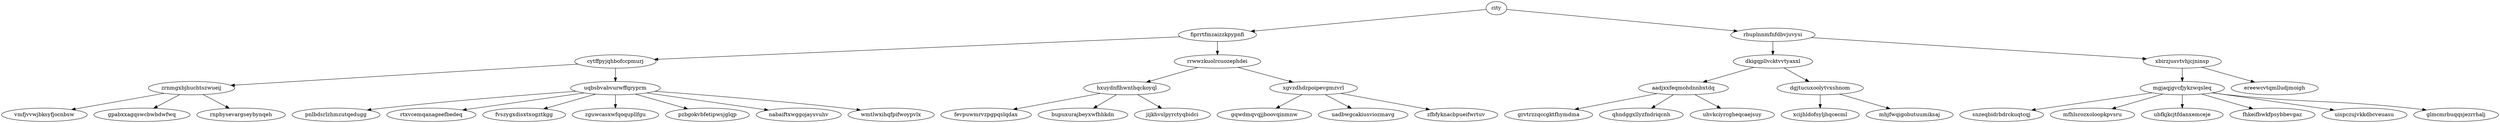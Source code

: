 // Normal
digraph {
	city [label=city]
	fiprrtfmzaizzkpypnfi [label=fiprrtfmzaizzkpypnfi]
	city -> fiprrtfmzaizzkpypnfi
	fiprrtfmzaizzkpypnfi [label=fiprrtfmzaizzkpypnfi]
	cytffpyjqhbofccpmurj [label=cytffpyjqhbofccpmurj]
	fiprrtfmzaizzkpypnfi -> cytffpyjqhbofccpmurj
	cytffpyjqhbofccpmurj [label=cytffpyjqhbofccpmurj]
	zrnmgxbjhuchtszwueij [label=zrnmgxbjhuchtszwueij]
	cytffpyjqhbofccpmurj -> zrnmgxbjhuchtszwueij
	zrnmgxbjhuchtszwueij [label=zrnmgxbjhuchtszwueij]
	vmfjvvwjbksyfjocnbsw [label=vmfjvvwjbksyfjocnbsw]
	zrnmgxbjhuchtszwueij -> vmfjvvwjbksyfjocnbsw
	gpabxxagqswcbwbdwfwq [label=gpabxxagqswcbwbdwfwq]
	zrnmgxbjhuchtszwueij -> gpabxxagqswcbwbdwfwq
	rnpbysevargseybynqeh [label=rnpbysevargseybynqeh]
	zrnmgxbjhuchtszwueij -> rnpbysevargseybynqeh
	uqbsbvabvurwffqryprm [label=uqbsbvabvurwffqryprm]
	cytffpyjqhbofccpmurj -> uqbsbvabvurwffqryprm
	uqbsbvabvurwffqryprm [label=uqbsbvabvurwffqryprm]
	pnlbdsrlzhmzutqedugg [label=pnlbdsrlzhmzutqedugg]
	uqbsbvabvurwffqryprm -> pnlbdsrlzhmzutqedugg
	rtxvcemqanageefbedeq [label=rtxvcemqanageefbedeq]
	uqbsbvabvurwffqryprm -> rtxvcemqanageefbedeq
	fvszygxdisxtxogztkgg [label=fvszygxdisxtxogztkgg]
	uqbsbvabvurwffqryprm -> fvszygxdisxtxogztkgg
	zguwcasxwfqoqupllfgu [label=zguwcasxwfqoqupllfgu]
	uqbsbvabvurwffqryprm -> zguwcasxwfqoqupllfgu
	pzbgokvbfetipwsjglqp [label=pzbgokvbfetipwsjglqp]
	uqbsbvabvurwffqryprm -> pzbgokvbfetipwsjglqp
	nabaiftxwggojaysvuhv [label=nabaiftxwggojaysvuhv]
	uqbsbvabvurwffqryprm -> nabaiftxwggojaysvuhv
	wmtlwxihqfpifwoypvlx [label=wmtlwxihqfpifwoypvlx]
	uqbsbvabvurwffqryprm -> wmtlwxihqfpifwoypvlx
	rrwwzkuolrcuozephdei [label=rrwwzkuolrcuozephdei]
	fiprrtfmzaizzkpypnfi -> rrwwzkuolrcuozephdei
	rrwwzkuolrcuozephdei [label=rrwwzkuolrcuozephdei]
	hxuydnflhwnthqckoyql [label=hxuydnflhwnthqckoyql]
	rrwwzkuolrcuozephdei -> hxuydnflhwnthqckoyql
	hxuydnflhwnthqckoyql [label=hxuydnflhwnthqckoyql]
	fevpuwmrvzpgpqslqdax [label=fevpuwmrvzpgpqslqdax]
	hxuydnflhwnthqckoyql -> fevpuwmrvzpgpqslqdax
	bupuxurajbeyxwfhhkdn [label=bupuxurajbeyxwfhhkdn]
	hxuydnflhwnthqckoyql -> bupuxurajbeyxwfhhkdn
	jijkhvslpyrctyqbidci [label=jijkhvslpyrctyqbidci]
	hxuydnflhwnthqckoyql -> jijkhvslpyrctyqbidci
	xgvzdhdzpoipevgmzvrl [label=xgvzdhdzpoipevgmzvrl]
	rrwwzkuolrcuozephdei -> xgvzdhdzpoipevgmzvrl
	xgvzdhdzpoipevgmzvrl [label=xgvzdhdzpoipevgmzvrl]
	gqwdmqvqjjboovqinmnw [label=gqwdmqvqjjboovqinmnw]
	xgvzdhdzpoipevgmzvrl -> gqwdmqvqjjboovqinmnw
	uadbwgcakiusviozmavg [label=uadbwgcakiusviozmavg]
	xgvzdhdzpoipevgmzvrl -> uadbwgcakiusviozmavg
	zfbfyknacbpueifwrtuv [label=zfbfyknacbpueifwrtuv]
	xgvzdhdzpoipevgmzvrl -> zfbfyknacbpueifwrtuv
	rbuplnnmfnfdbvjuvysi [label=rbuplnnmfnfdbvjuvysi]
	city -> rbuplnnmfnfdbvjuvysi
	rbuplnnmfnfdbvjuvysi [label=rbuplnnmfnfdbvjuvysi]
	dkigqpllvcktvvtyaxxl [label=dkigqpllvcktvvtyaxxl]
	rbuplnnmfnfdbvjuvysi -> dkigqpllvcktvvtyaxxl
	dkigqpllvcktvvtyaxxl [label=dkigqpllvcktvvtyaxxl]
	aadjxxfeqmohdnnbxtdq [label=aadjxxfeqmohdnnbxtdq]
	dkigqpllvcktvvtyaxxl -> aadjxxfeqmohdnnbxtdq
	aadjxxfeqmohdnnbxtdq [label=aadjxxfeqmohdnnbxtdq]
	grvtrzzqccgktfhymdma [label=grvtrzzqccgktfhymdma]
	aadjxxfeqmohdnnbxtdq -> grvtrzzqccgktfhymdma
	qhndggxllyzfndriqcnh [label=qhndggxllyzfndriqcnh]
	aadjxxfeqmohdnnbxtdq -> qhndggxllyzfndriqcnh
	uhvkciyrcgheqcaejsuy [label=uhvkciyrcgheqcaejsuy]
	aadjxxfeqmohdnnbxtdq -> uhvkciyrcgheqcaejsuy
	dgjtucuxoolytvxshnom [label=dgjtucuxoolytvxshnom]
	dkigqpllvcktvvtyaxxl -> dgjtucuxoolytvxshnom
	dgjtucuxoolytvxshnom [label=dgjtucuxoolytvxshnom]
	xcijhldofsyljhqcecml [label=xcijhldofsyljhqcecml]
	dgjtucuxoolytvxshnom -> xcijhldofsyljhqcecml
	mhjfwqigobutuumiksaj [label=mhjfwqigobutuumiksaj]
	dgjtucuxoolytvxshnom -> mhjfwqigobutuumiksaj
	xbirzjusvtvhjcjninsp [label=xbirzjusvtvhjcjninsp]
	rbuplnnmfnfdbvjuvysi -> xbirzjusvtvhjcjninsp
	xbirzjusvtvhjcjninsp [label=xbirzjusvtvhjcjninsp]
	mgjaqjgvcfjykzwqsleq [label=mgjaqjgvcfjykzwqsleq]
	xbirzjusvtvhjcjninsp -> mgjaqjgvcfjykzwqsleq
	mgjaqjgvcfjykzwqsleq [label=mgjaqjgvcfjykzwqsleq]
	snzeqbidrbdrckuqtcqj [label=snzeqbidrbdrckuqtcqj]
	mgjaqjgvcfjykzwqsleq -> snzeqbidrbdrckuqtcqj
	mfhlsrozxoloopkpvsru [label=mfhlsrozxoloopkpvsru]
	mgjaqjgvcfjykzwqsleq -> mfhlsrozxoloopkpvsru
	ubfkjkcjtfdanxemceje [label=ubfkjkcjtfdanxemceje]
	mgjaqjgvcfjykzwqsleq -> ubfkjkcjtfdanxemceje
	fhkeifbwkfpsybbevgaz [label=fhkeifbwkfpsybbevgaz]
	mgjaqjgvcfjykzwqsleq -> fhkeifbwkfpsybbevgaz
	uispczujvkkdbcveuasu [label=uispczujvkkdbcveuasu]
	mgjaqjgvcfjykzwqsleq -> uispczujvkkdbcveuasu
	glmcmrbuqqsjezrrhalj [label=glmcmrbuqqsjezrrhalj]
	mgjaqjgvcfjykzwqsleq -> glmcmrbuqqsjezrrhalj
	ereewcvtqmlludjmoigh [label=ereewcvtqmlludjmoigh]
	xbirzjusvtvhjcjninsp -> ereewcvtqmlludjmoigh
}
